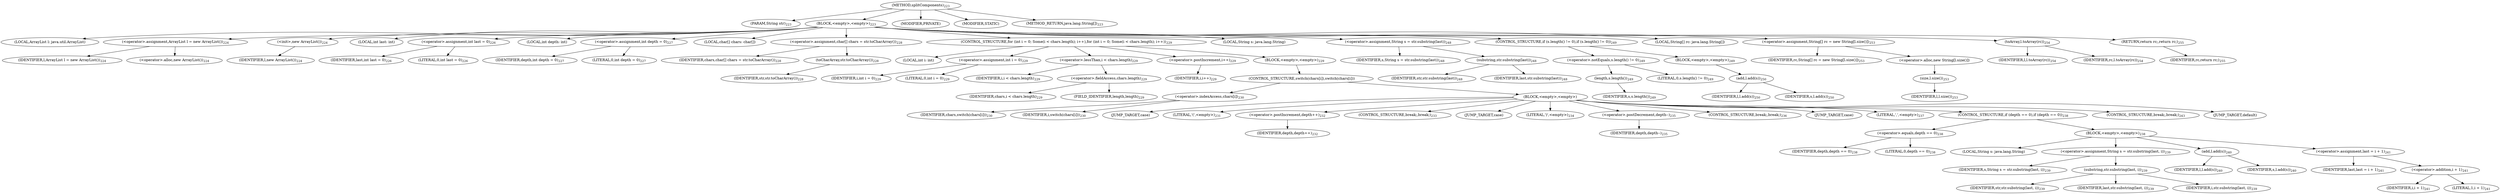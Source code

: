 digraph "splitComponents" {  
"702" [label = <(METHOD,splitComponents)<SUB>223</SUB>> ]
"703" [label = <(PARAM,String str)<SUB>223</SUB>> ]
"704" [label = <(BLOCK,&lt;empty&gt;,&lt;empty&gt;)<SUB>223</SUB>> ]
"30" [label = <(LOCAL,ArrayList l: java.util.ArrayList)> ]
"705" [label = <(&lt;operator&gt;.assignment,ArrayList l = new ArrayList())<SUB>224</SUB>> ]
"706" [label = <(IDENTIFIER,l,ArrayList l = new ArrayList())<SUB>224</SUB>> ]
"707" [label = <(&lt;operator&gt;.alloc,new ArrayList())<SUB>224</SUB>> ]
"708" [label = <(&lt;init&gt;,new ArrayList())<SUB>224</SUB>> ]
"29" [label = <(IDENTIFIER,l,new ArrayList())<SUB>224</SUB>> ]
"709" [label = <(LOCAL,int last: int)> ]
"710" [label = <(&lt;operator&gt;.assignment,int last = 0)<SUB>226</SUB>> ]
"711" [label = <(IDENTIFIER,last,int last = 0)<SUB>226</SUB>> ]
"712" [label = <(LITERAL,0,int last = 0)<SUB>226</SUB>> ]
"713" [label = <(LOCAL,int depth: int)> ]
"714" [label = <(&lt;operator&gt;.assignment,int depth = 0)<SUB>227</SUB>> ]
"715" [label = <(IDENTIFIER,depth,int depth = 0)<SUB>227</SUB>> ]
"716" [label = <(LITERAL,0,int depth = 0)<SUB>227</SUB>> ]
"717" [label = <(LOCAL,char[] chars: char[])> ]
"718" [label = <(&lt;operator&gt;.assignment,char[] chars = str.toCharArray())<SUB>228</SUB>> ]
"719" [label = <(IDENTIFIER,chars,char[] chars = str.toCharArray())<SUB>228</SUB>> ]
"720" [label = <(toCharArray,str.toCharArray())<SUB>228</SUB>> ]
"721" [label = <(IDENTIFIER,str,str.toCharArray())<SUB>228</SUB>> ]
"722" [label = <(CONTROL_STRUCTURE,for (int i = 0; Some(i &lt; chars.length); i++),for (int i = 0; Some(i &lt; chars.length); i++))<SUB>229</SUB>> ]
"723" [label = <(LOCAL,int i: int)> ]
"724" [label = <(&lt;operator&gt;.assignment,int i = 0)<SUB>229</SUB>> ]
"725" [label = <(IDENTIFIER,i,int i = 0)<SUB>229</SUB>> ]
"726" [label = <(LITERAL,0,int i = 0)<SUB>229</SUB>> ]
"727" [label = <(&lt;operator&gt;.lessThan,i &lt; chars.length)<SUB>229</SUB>> ]
"728" [label = <(IDENTIFIER,i,i &lt; chars.length)<SUB>229</SUB>> ]
"729" [label = <(&lt;operator&gt;.fieldAccess,chars.length)<SUB>229</SUB>> ]
"730" [label = <(IDENTIFIER,chars,i &lt; chars.length)<SUB>229</SUB>> ]
"731" [label = <(FIELD_IDENTIFIER,length,length)<SUB>229</SUB>> ]
"732" [label = <(&lt;operator&gt;.postIncrement,i++)<SUB>229</SUB>> ]
"733" [label = <(IDENTIFIER,i,i++)<SUB>229</SUB>> ]
"734" [label = <(BLOCK,&lt;empty&gt;,&lt;empty&gt;)<SUB>229</SUB>> ]
"735" [label = <(CONTROL_STRUCTURE,switch(chars[i]),switch(chars[i]))> ]
"736" [label = <(&lt;operator&gt;.indexAccess,chars[i])<SUB>230</SUB>> ]
"737" [label = <(IDENTIFIER,chars,switch(chars[i]))<SUB>230</SUB>> ]
"738" [label = <(IDENTIFIER,i,switch(chars[i]))<SUB>230</SUB>> ]
"739" [label = <(BLOCK,&lt;empty&gt;,&lt;empty&gt;)> ]
"740" [label = <(JUMP_TARGET,case)> ]
"741" [label = <(LITERAL,'(',&lt;empty&gt;)<SUB>231</SUB>> ]
"742" [label = <(&lt;operator&gt;.postIncrement,depth++)<SUB>232</SUB>> ]
"743" [label = <(IDENTIFIER,depth,depth++)<SUB>232</SUB>> ]
"744" [label = <(CONTROL_STRUCTURE,break;,break;)<SUB>233</SUB>> ]
"745" [label = <(JUMP_TARGET,case)> ]
"746" [label = <(LITERAL,')',&lt;empty&gt;)<SUB>234</SUB>> ]
"747" [label = <(&lt;operator&gt;.postDecrement,depth--)<SUB>235</SUB>> ]
"748" [label = <(IDENTIFIER,depth,depth--)<SUB>235</SUB>> ]
"749" [label = <(CONTROL_STRUCTURE,break;,break;)<SUB>236</SUB>> ]
"750" [label = <(JUMP_TARGET,case)> ]
"751" [label = <(LITERAL,',',&lt;empty&gt;)<SUB>237</SUB>> ]
"752" [label = <(CONTROL_STRUCTURE,if (depth == 0),if (depth == 0))<SUB>238</SUB>> ]
"753" [label = <(&lt;operator&gt;.equals,depth == 0)<SUB>238</SUB>> ]
"754" [label = <(IDENTIFIER,depth,depth == 0)<SUB>238</SUB>> ]
"755" [label = <(LITERAL,0,depth == 0)<SUB>238</SUB>> ]
"756" [label = <(BLOCK,&lt;empty&gt;,&lt;empty&gt;)<SUB>238</SUB>> ]
"757" [label = <(LOCAL,String s: java.lang.String)> ]
"758" [label = <(&lt;operator&gt;.assignment,String s = str.substring(last, i))<SUB>239</SUB>> ]
"759" [label = <(IDENTIFIER,s,String s = str.substring(last, i))<SUB>239</SUB>> ]
"760" [label = <(substring,str.substring(last, i))<SUB>239</SUB>> ]
"761" [label = <(IDENTIFIER,str,str.substring(last, i))<SUB>239</SUB>> ]
"762" [label = <(IDENTIFIER,last,str.substring(last, i))<SUB>239</SUB>> ]
"763" [label = <(IDENTIFIER,i,str.substring(last, i))<SUB>239</SUB>> ]
"764" [label = <(add,l.add(s))<SUB>240</SUB>> ]
"765" [label = <(IDENTIFIER,l,l.add(s))<SUB>240</SUB>> ]
"766" [label = <(IDENTIFIER,s,l.add(s))<SUB>240</SUB>> ]
"767" [label = <(&lt;operator&gt;.assignment,last = i + 1)<SUB>241</SUB>> ]
"768" [label = <(IDENTIFIER,last,last = i + 1)<SUB>241</SUB>> ]
"769" [label = <(&lt;operator&gt;.addition,i + 1)<SUB>241</SUB>> ]
"770" [label = <(IDENTIFIER,i,i + 1)<SUB>241</SUB>> ]
"771" [label = <(LITERAL,1,i + 1)<SUB>241</SUB>> ]
"772" [label = <(CONTROL_STRUCTURE,break;,break;)<SUB>243</SUB>> ]
"773" [label = <(JUMP_TARGET,default)> ]
"774" [label = <(LOCAL,String s: java.lang.String)> ]
"775" [label = <(&lt;operator&gt;.assignment,String s = str.substring(last))<SUB>248</SUB>> ]
"776" [label = <(IDENTIFIER,s,String s = str.substring(last))<SUB>248</SUB>> ]
"777" [label = <(substring,str.substring(last))<SUB>248</SUB>> ]
"778" [label = <(IDENTIFIER,str,str.substring(last))<SUB>248</SUB>> ]
"779" [label = <(IDENTIFIER,last,str.substring(last))<SUB>248</SUB>> ]
"780" [label = <(CONTROL_STRUCTURE,if (s.length() != 0),if (s.length() != 0))<SUB>249</SUB>> ]
"781" [label = <(&lt;operator&gt;.notEquals,s.length() != 0)<SUB>249</SUB>> ]
"782" [label = <(length,s.length())<SUB>249</SUB>> ]
"783" [label = <(IDENTIFIER,s,s.length())<SUB>249</SUB>> ]
"784" [label = <(LITERAL,0,s.length() != 0)<SUB>249</SUB>> ]
"785" [label = <(BLOCK,&lt;empty&gt;,&lt;empty&gt;)<SUB>249</SUB>> ]
"786" [label = <(add,l.add(s))<SUB>250</SUB>> ]
"787" [label = <(IDENTIFIER,l,l.add(s))<SUB>250</SUB>> ]
"788" [label = <(IDENTIFIER,s,l.add(s))<SUB>250</SUB>> ]
"789" [label = <(LOCAL,String[] rc: java.lang.String[])> ]
"790" [label = <(&lt;operator&gt;.assignment,String[] rc = new String[l.size()])<SUB>253</SUB>> ]
"791" [label = <(IDENTIFIER,rc,String[] rc = new String[l.size()])<SUB>253</SUB>> ]
"792" [label = <(&lt;operator&gt;.alloc,new String[l.size()])> ]
"793" [label = <(size,l.size())<SUB>253</SUB>> ]
"794" [label = <(IDENTIFIER,l,l.size())<SUB>253</SUB>> ]
"795" [label = <(toArray,l.toArray(rc))<SUB>254</SUB>> ]
"796" [label = <(IDENTIFIER,l,l.toArray(rc))<SUB>254</SUB>> ]
"797" [label = <(IDENTIFIER,rc,l.toArray(rc))<SUB>254</SUB>> ]
"798" [label = <(RETURN,return rc;,return rc;)<SUB>255</SUB>> ]
"799" [label = <(IDENTIFIER,rc,return rc;)<SUB>255</SUB>> ]
"800" [label = <(MODIFIER,PRIVATE)> ]
"801" [label = <(MODIFIER,STATIC)> ]
"802" [label = <(METHOD_RETURN,java.lang.String[])<SUB>223</SUB>> ]
  "702" -> "703" 
  "702" -> "704" 
  "702" -> "800" 
  "702" -> "801" 
  "702" -> "802" 
  "704" -> "30" 
  "704" -> "705" 
  "704" -> "708" 
  "704" -> "709" 
  "704" -> "710" 
  "704" -> "713" 
  "704" -> "714" 
  "704" -> "717" 
  "704" -> "718" 
  "704" -> "722" 
  "704" -> "774" 
  "704" -> "775" 
  "704" -> "780" 
  "704" -> "789" 
  "704" -> "790" 
  "704" -> "795" 
  "704" -> "798" 
  "705" -> "706" 
  "705" -> "707" 
  "708" -> "29" 
  "710" -> "711" 
  "710" -> "712" 
  "714" -> "715" 
  "714" -> "716" 
  "718" -> "719" 
  "718" -> "720" 
  "720" -> "721" 
  "722" -> "723" 
  "722" -> "724" 
  "722" -> "727" 
  "722" -> "732" 
  "722" -> "734" 
  "724" -> "725" 
  "724" -> "726" 
  "727" -> "728" 
  "727" -> "729" 
  "729" -> "730" 
  "729" -> "731" 
  "732" -> "733" 
  "734" -> "735" 
  "735" -> "736" 
  "735" -> "739" 
  "736" -> "737" 
  "736" -> "738" 
  "739" -> "740" 
  "739" -> "741" 
  "739" -> "742" 
  "739" -> "744" 
  "739" -> "745" 
  "739" -> "746" 
  "739" -> "747" 
  "739" -> "749" 
  "739" -> "750" 
  "739" -> "751" 
  "739" -> "752" 
  "739" -> "772" 
  "739" -> "773" 
  "742" -> "743" 
  "747" -> "748" 
  "752" -> "753" 
  "752" -> "756" 
  "753" -> "754" 
  "753" -> "755" 
  "756" -> "757" 
  "756" -> "758" 
  "756" -> "764" 
  "756" -> "767" 
  "758" -> "759" 
  "758" -> "760" 
  "760" -> "761" 
  "760" -> "762" 
  "760" -> "763" 
  "764" -> "765" 
  "764" -> "766" 
  "767" -> "768" 
  "767" -> "769" 
  "769" -> "770" 
  "769" -> "771" 
  "775" -> "776" 
  "775" -> "777" 
  "777" -> "778" 
  "777" -> "779" 
  "780" -> "781" 
  "780" -> "785" 
  "781" -> "782" 
  "781" -> "784" 
  "782" -> "783" 
  "785" -> "786" 
  "786" -> "787" 
  "786" -> "788" 
  "790" -> "791" 
  "790" -> "792" 
  "792" -> "793" 
  "793" -> "794" 
  "795" -> "796" 
  "795" -> "797" 
  "798" -> "799" 
}
